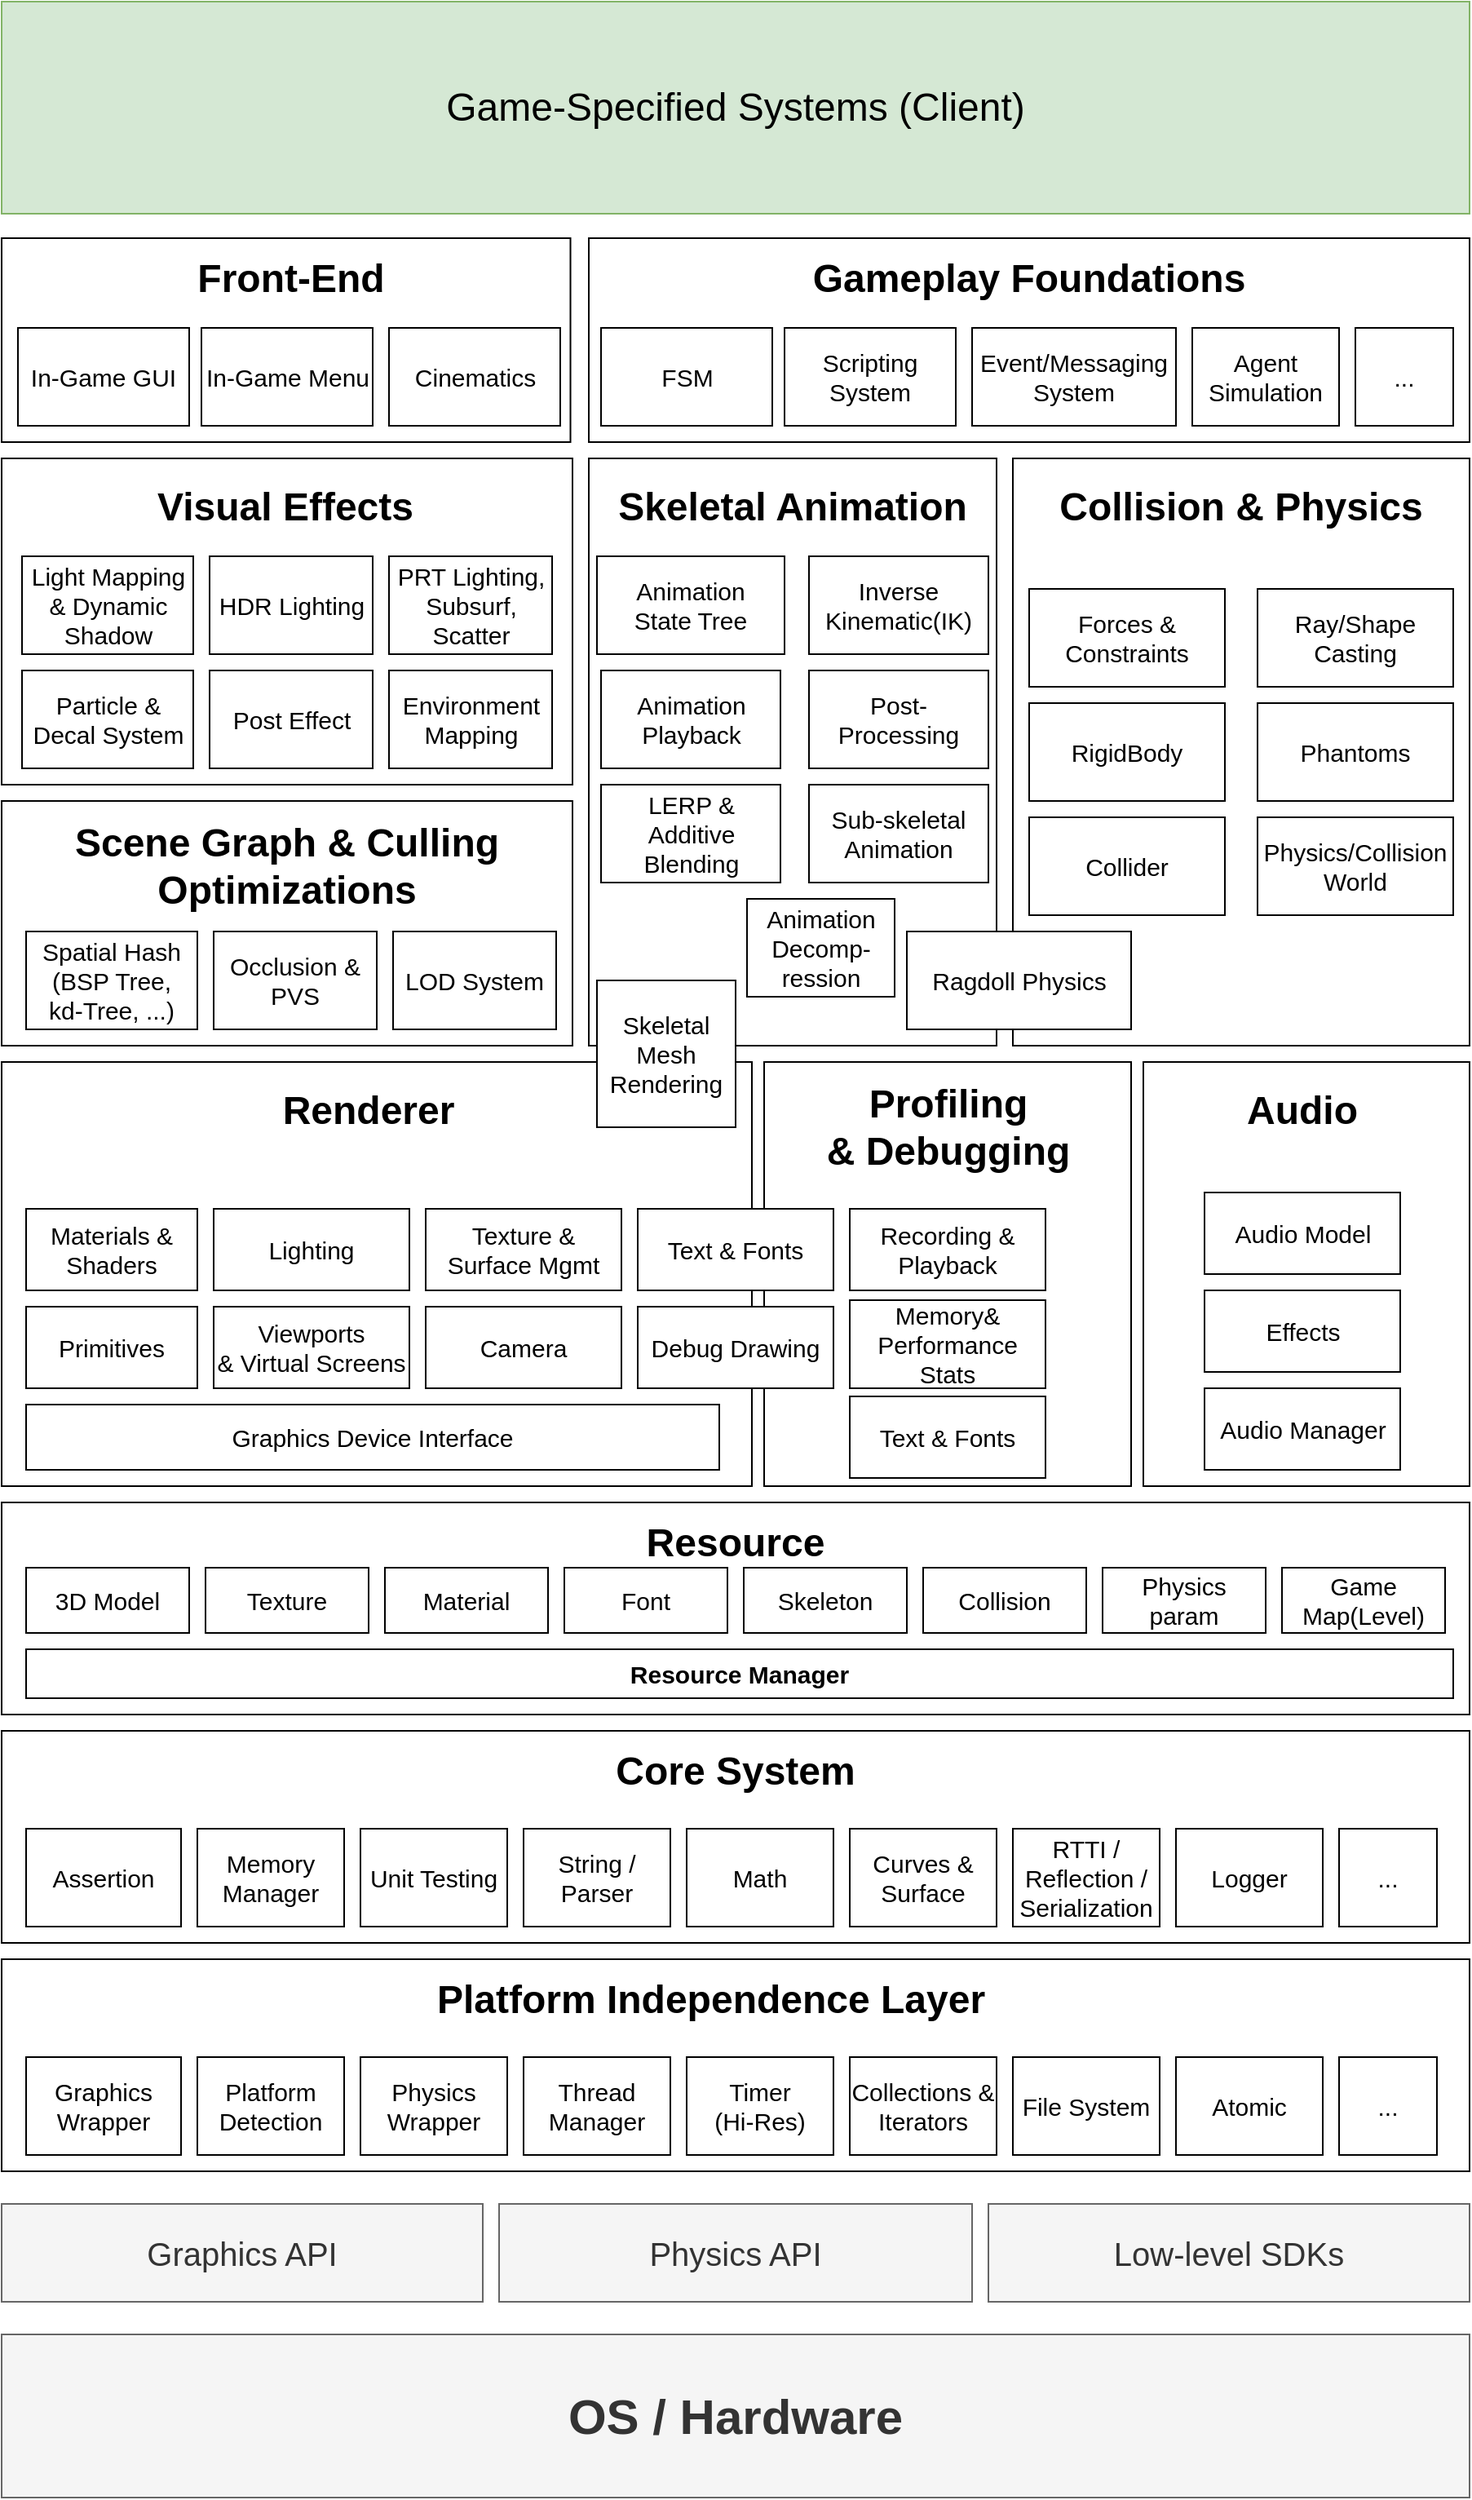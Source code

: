 <mxfile version="17.2.4" type="device"><diagram name="Page-1" id="5d7acffa-a066-3a61-03fe-96351882024d"><mxGraphModel dx="1815" dy="1868" grid="1" gridSize="10" guides="1" tooltips="1" connect="1" arrows="1" fold="1" page="1" pageScale="1" pageWidth="1100" pageHeight="850" background="#ffffff" math="0" shadow="0"><root><mxCell id="0"/><mxCell id="1" parent="0"/><mxCell id="Q8LJ1_4kMZjwJPzVwDF--1" value="OS / Hardware" style="rounded=0;whiteSpace=wrap;html=1;fontStyle=1;fontSize=30;fillColor=#f5f5f5;fontColor=#333333;strokeColor=#666666;" vertex="1" parent="1"><mxGeometry x="100" y="740" width="900" height="100" as="geometry"/></mxCell><mxCell id="Q8LJ1_4kMZjwJPzVwDF--2" value="Graphics API" style="rounded=0;whiteSpace=wrap;html=1;fontSize=20;fillColor=#f5f5f5;fontColor=#333333;strokeColor=#666666;" vertex="1" parent="1"><mxGeometry x="100" y="660" width="295" height="60" as="geometry"/></mxCell><mxCell id="Q8LJ1_4kMZjwJPzVwDF--3" value="Low-level SDKs" style="rounded=0;whiteSpace=wrap;html=1;fontSize=20;fillColor=#f5f5f5;fontColor=#333333;strokeColor=#666666;" vertex="1" parent="1"><mxGeometry x="705" y="660" width="295" height="60" as="geometry"/></mxCell><mxCell id="Q8LJ1_4kMZjwJPzVwDF--4" value="Physics API" style="rounded=0;whiteSpace=wrap;html=1;fontSize=20;fillColor=#f5f5f5;fontColor=#333333;strokeColor=#666666;" vertex="1" parent="1"><mxGeometry x="405" y="660" width="290" height="60" as="geometry"/></mxCell><mxCell id="Q8LJ1_4kMZjwJPzVwDF--5" value="" style="rounded=0;whiteSpace=wrap;html=1;fontSize=20;horizontal=1;labelPosition=center;verticalLabelPosition=middle;align=center;verticalAlign=middle;" vertex="1" parent="1"><mxGeometry x="100" y="510" width="900" height="130" as="geometry"/></mxCell><mxCell id="Q8LJ1_4kMZjwJPzVwDF--6" value="Graphics Wrapper" style="text;html=1;strokeColor=default;fillColor=none;align=center;verticalAlign=middle;whiteSpace=wrap;rounded=0;fontSize=15;" vertex="1" parent="1"><mxGeometry x="115" y="570" width="95" height="60" as="geometry"/></mxCell><mxCell id="Q8LJ1_4kMZjwJPzVwDF--9" value="Platform Detection" style="text;html=1;strokeColor=default;fillColor=none;align=center;verticalAlign=middle;whiteSpace=wrap;rounded=0;fontSize=15;" vertex="1" parent="1"><mxGeometry x="220" y="570" width="90" height="60" as="geometry"/></mxCell><mxCell id="Q8LJ1_4kMZjwJPzVwDF--10" value="Physics Wrapper" style="text;html=1;strokeColor=default;fillColor=none;align=center;verticalAlign=middle;whiteSpace=wrap;rounded=0;fontSize=15;" vertex="1" parent="1"><mxGeometry x="320" y="570" width="90" height="60" as="geometry"/></mxCell><mxCell id="Q8LJ1_4kMZjwJPzVwDF--11" value="Thread Manager" style="text;html=1;strokeColor=default;fillColor=none;align=center;verticalAlign=middle;whiteSpace=wrap;rounded=0;fontSize=15;" vertex="1" parent="1"><mxGeometry x="420" y="570" width="90" height="60" as="geometry"/></mxCell><mxCell id="Q8LJ1_4kMZjwJPzVwDF--12" value="Timer&lt;br&gt;(Hi-Res)" style="text;html=1;strokeColor=default;fillColor=none;align=center;verticalAlign=middle;whiteSpace=wrap;rounded=0;fontSize=15;" vertex="1" parent="1"><mxGeometry x="520" y="570" width="90" height="60" as="geometry"/></mxCell><mxCell id="Q8LJ1_4kMZjwJPzVwDF--13" value="Platform Independence Layer" style="text;html=1;strokeColor=none;fillColor=none;align=center;verticalAlign=middle;whiteSpace=wrap;rounded=0;labelBorderColor=none;fontSize=24;fontStyle=1" vertex="1" parent="1"><mxGeometry x="325" y="520" width="420" height="30" as="geometry"/></mxCell><mxCell id="Q8LJ1_4kMZjwJPzVwDF--14" value="Collections &amp;amp; Iterators" style="text;html=1;strokeColor=default;fillColor=none;align=center;verticalAlign=middle;whiteSpace=wrap;rounded=0;fontSize=15;" vertex="1" parent="1"><mxGeometry x="620" y="570" width="90" height="60" as="geometry"/></mxCell><mxCell id="Q8LJ1_4kMZjwJPzVwDF--15" value="File System" style="text;html=1;strokeColor=default;fillColor=none;align=center;verticalAlign=middle;whiteSpace=wrap;rounded=0;fontSize=15;" vertex="1" parent="1"><mxGeometry x="720" y="570" width="90" height="60" as="geometry"/></mxCell><mxCell id="Q8LJ1_4kMZjwJPzVwDF--16" value="Atomic" style="text;html=1;strokeColor=default;fillColor=none;align=center;verticalAlign=middle;whiteSpace=wrap;rounded=0;fontSize=15;" vertex="1" parent="1"><mxGeometry x="820" y="570" width="90" height="60" as="geometry"/></mxCell><mxCell id="Q8LJ1_4kMZjwJPzVwDF--17" value="" style="rounded=0;whiteSpace=wrap;html=1;fontSize=20;horizontal=1;labelPosition=center;verticalLabelPosition=middle;align=center;verticalAlign=middle;" vertex="1" parent="1"><mxGeometry x="100" y="370" width="900" height="130" as="geometry"/></mxCell><mxCell id="Q8LJ1_4kMZjwJPzVwDF--18" value="Core System" style="text;html=1;strokeColor=none;fillColor=none;align=center;verticalAlign=middle;whiteSpace=wrap;rounded=0;labelBorderColor=none;fontSize=24;fontStyle=1" vertex="1" parent="1"><mxGeometry x="340" y="380" width="420" height="30" as="geometry"/></mxCell><mxCell id="Q8LJ1_4kMZjwJPzVwDF--19" value="" style="rounded=0;whiteSpace=wrap;html=1;fontSize=20;horizontal=1;labelPosition=center;verticalLabelPosition=middle;align=center;verticalAlign=middle;" vertex="1" parent="1"><mxGeometry x="100" y="230" width="900" height="130" as="geometry"/></mxCell><mxCell id="Q8LJ1_4kMZjwJPzVwDF--20" value="Assertion" style="text;html=1;strokeColor=default;fillColor=none;align=center;verticalAlign=middle;whiteSpace=wrap;rounded=0;fontSize=15;" vertex="1" parent="1"><mxGeometry x="115" y="430" width="95" height="60" as="geometry"/></mxCell><mxCell id="Q8LJ1_4kMZjwJPzVwDF--21" value="Memory Manager" style="text;html=1;strokeColor=default;fillColor=none;align=center;verticalAlign=middle;whiteSpace=wrap;rounded=0;fontSize=15;" vertex="1" parent="1"><mxGeometry x="220" y="430" width="90" height="60" as="geometry"/></mxCell><mxCell id="Q8LJ1_4kMZjwJPzVwDF--22" value="Unit Testing" style="text;html=1;strokeColor=default;fillColor=none;align=center;verticalAlign=middle;whiteSpace=wrap;rounded=0;fontSize=15;" vertex="1" parent="1"><mxGeometry x="320" y="430" width="90" height="60" as="geometry"/></mxCell><mxCell id="Q8LJ1_4kMZjwJPzVwDF--23" value="String / Parser" style="text;html=1;strokeColor=default;fillColor=none;align=center;verticalAlign=middle;whiteSpace=wrap;rounded=0;fontSize=15;" vertex="1" parent="1"><mxGeometry x="420" y="430" width="90" height="60" as="geometry"/></mxCell><mxCell id="Q8LJ1_4kMZjwJPzVwDF--24" value="Math" style="text;html=1;strokeColor=default;fillColor=none;align=center;verticalAlign=middle;whiteSpace=wrap;rounded=0;fontSize=15;" vertex="1" parent="1"><mxGeometry x="520" y="430" width="90" height="60" as="geometry"/></mxCell><mxCell id="Q8LJ1_4kMZjwJPzVwDF--25" value="Curves &amp;amp; Surface" style="text;html=1;strokeColor=default;fillColor=none;align=center;verticalAlign=middle;whiteSpace=wrap;rounded=0;fontSize=15;" vertex="1" parent="1"><mxGeometry x="620" y="430" width="90" height="60" as="geometry"/></mxCell><mxCell id="Q8LJ1_4kMZjwJPzVwDF--26" value="RTTI / Reflection / Serialization" style="text;html=1;strokeColor=default;fillColor=none;align=center;verticalAlign=middle;whiteSpace=wrap;rounded=0;fontSize=15;" vertex="1" parent="1"><mxGeometry x="720" y="430" width="90" height="60" as="geometry"/></mxCell><mxCell id="Q8LJ1_4kMZjwJPzVwDF--27" value="Logger" style="text;html=1;strokeColor=default;fillColor=none;align=center;verticalAlign=middle;whiteSpace=wrap;rounded=0;fontSize=15;" vertex="1" parent="1"><mxGeometry x="820" y="430" width="90" height="60" as="geometry"/></mxCell><mxCell id="Q8LJ1_4kMZjwJPzVwDF--28" value="Resource" style="text;html=1;strokeColor=none;fillColor=none;align=center;verticalAlign=middle;whiteSpace=wrap;rounded=0;labelBorderColor=none;fontSize=24;fontStyle=1" vertex="1" parent="1"><mxGeometry x="340" y="240" width="420" height="30" as="geometry"/></mxCell><mxCell id="Q8LJ1_4kMZjwJPzVwDF--29" value="Resource Manager" style="text;html=1;strokeColor=default;fillColor=none;align=center;verticalAlign=middle;whiteSpace=wrap;rounded=0;fontSize=15;fontStyle=1" vertex="1" parent="1"><mxGeometry x="115" y="320" width="875" height="30" as="geometry"/></mxCell><mxCell id="Q8LJ1_4kMZjwJPzVwDF--30" value="3D Model" style="text;html=1;strokeColor=default;fillColor=none;align=center;verticalAlign=middle;whiteSpace=wrap;rounded=0;fontSize=15;" vertex="1" parent="1"><mxGeometry x="115" y="270" width="100" height="40" as="geometry"/></mxCell><mxCell id="Q8LJ1_4kMZjwJPzVwDF--31" value="Texture" style="text;html=1;strokeColor=default;fillColor=none;align=center;verticalAlign=middle;whiteSpace=wrap;rounded=0;fontSize=15;" vertex="1" parent="1"><mxGeometry x="225" y="270" width="100" height="40" as="geometry"/></mxCell><mxCell id="Q8LJ1_4kMZjwJPzVwDF--32" value="Material" style="text;html=1;strokeColor=default;fillColor=none;align=center;verticalAlign=middle;whiteSpace=wrap;rounded=0;fontSize=15;" vertex="1" parent="1"><mxGeometry x="335" y="270" width="100" height="40" as="geometry"/></mxCell><mxCell id="Q8LJ1_4kMZjwJPzVwDF--33" value="Font" style="text;html=1;strokeColor=default;fillColor=none;align=center;verticalAlign=middle;whiteSpace=wrap;rounded=0;fontSize=15;" vertex="1" parent="1"><mxGeometry x="445" y="270" width="100" height="40" as="geometry"/></mxCell><mxCell id="Q8LJ1_4kMZjwJPzVwDF--34" value="Skeleton" style="text;html=1;strokeColor=default;fillColor=none;align=center;verticalAlign=middle;whiteSpace=wrap;rounded=0;fontSize=15;" vertex="1" parent="1"><mxGeometry x="555" y="270" width="100" height="40" as="geometry"/></mxCell><mxCell id="Q8LJ1_4kMZjwJPzVwDF--35" value="Collision" style="text;html=1;strokeColor=default;fillColor=none;align=center;verticalAlign=middle;whiteSpace=wrap;rounded=0;fontSize=15;" vertex="1" parent="1"><mxGeometry x="665" y="270" width="100" height="40" as="geometry"/></mxCell><mxCell id="Q8LJ1_4kMZjwJPzVwDF--36" value="Physics param" style="text;html=1;strokeColor=default;fillColor=none;align=center;verticalAlign=middle;whiteSpace=wrap;rounded=0;fontSize=15;" vertex="1" parent="1"><mxGeometry x="775" y="270" width="100" height="40" as="geometry"/></mxCell><mxCell id="Q8LJ1_4kMZjwJPzVwDF--37" value="Game Map(Level)" style="text;html=1;strokeColor=default;fillColor=none;align=center;verticalAlign=middle;whiteSpace=wrap;rounded=0;fontSize=15;" vertex="1" parent="1"><mxGeometry x="885" y="270" width="100" height="40" as="geometry"/></mxCell><mxCell id="Q8LJ1_4kMZjwJPzVwDF--38" value="" style="rounded=0;whiteSpace=wrap;html=1;fontSize=20;horizontal=1;labelPosition=center;verticalLabelPosition=middle;align=center;verticalAlign=middle;" vertex="1" parent="1"><mxGeometry x="100" y="-40" width="460" height="260" as="geometry"/></mxCell><mxCell id="Q8LJ1_4kMZjwJPzVwDF--39" value="Renderer" style="text;html=1;strokeColor=none;fillColor=none;align=center;verticalAlign=middle;whiteSpace=wrap;rounded=0;labelBorderColor=none;fontSize=24;fontStyle=1" vertex="1" parent="1"><mxGeometry x="100" y="-30" width="450" height="40" as="geometry"/></mxCell><mxCell id="Q8LJ1_4kMZjwJPzVwDF--40" value="Graphics Device Interface" style="text;html=1;strokeColor=default;fillColor=none;align=center;verticalAlign=middle;whiteSpace=wrap;rounded=0;fontSize=15;" vertex="1" parent="1"><mxGeometry x="115" y="170" width="425" height="40" as="geometry"/></mxCell><mxCell id="Q8LJ1_4kMZjwJPzVwDF--41" value="Materials &amp;amp; Shaders" style="text;html=1;strokeColor=default;fillColor=none;align=center;verticalAlign=middle;whiteSpace=wrap;rounded=0;fontSize=15;" vertex="1" parent="1"><mxGeometry x="115" y="50" width="105" height="50" as="geometry"/></mxCell><mxCell id="Q8LJ1_4kMZjwJPzVwDF--42" value="Viewports &lt;br&gt;&amp;amp; Virtual Screens" style="text;html=1;strokeColor=default;fillColor=none;align=center;verticalAlign=middle;whiteSpace=wrap;rounded=0;fontSize=15;" vertex="1" parent="1"><mxGeometry x="230" y="110" width="120" height="50" as="geometry"/></mxCell><mxCell id="Q8LJ1_4kMZjwJPzVwDF--43" value="Camera" style="text;html=1;strokeColor=default;fillColor=none;align=center;verticalAlign=middle;whiteSpace=wrap;rounded=0;fontSize=15;" vertex="1" parent="1"><mxGeometry x="360" y="110" width="120" height="50" as="geometry"/></mxCell><mxCell id="Q8LJ1_4kMZjwJPzVwDF--44" value="Primitives" style="text;html=1;strokeColor=default;fillColor=none;align=center;verticalAlign=middle;whiteSpace=wrap;rounded=0;fontSize=15;" vertex="1" parent="1"><mxGeometry x="115" y="110" width="105" height="50" as="geometry"/></mxCell><mxCell id="Q8LJ1_4kMZjwJPzVwDF--45" value="Lighting" style="text;html=1;strokeColor=default;fillColor=none;align=center;verticalAlign=middle;whiteSpace=wrap;rounded=0;fontSize=15;" vertex="1" parent="1"><mxGeometry x="230" y="50" width="120" height="50" as="geometry"/></mxCell><mxCell id="Q8LJ1_4kMZjwJPzVwDF--46" value="Texture &amp;amp; Surface Mgmt" style="text;html=1;strokeColor=default;fillColor=none;align=center;verticalAlign=middle;whiteSpace=wrap;rounded=0;fontSize=15;" vertex="1" parent="1"><mxGeometry x="360" y="50" width="120" height="50" as="geometry"/></mxCell><mxCell id="Q8LJ1_4kMZjwJPzVwDF--49" value="" style="rounded=0;whiteSpace=wrap;html=1;fontSize=20;horizontal=1;labelPosition=center;verticalLabelPosition=middle;align=center;verticalAlign=middle;" vertex="1" parent="1"><mxGeometry x="567.5" y="-40" width="225" height="260" as="geometry"/></mxCell><mxCell id="Q8LJ1_4kMZjwJPzVwDF--47" value="Text &amp;amp; Fonts" style="text;html=1;strokeColor=default;fillColor=default;align=center;verticalAlign=middle;whiteSpace=wrap;rounded=0;fontSize=15;" vertex="1" parent="1"><mxGeometry x="490" y="50" width="120" height="50" as="geometry"/></mxCell><mxCell id="Q8LJ1_4kMZjwJPzVwDF--48" value="Debug Drawing" style="text;html=1;strokeColor=default;fillColor=default;align=center;verticalAlign=middle;whiteSpace=wrap;rounded=0;fontSize=15;" vertex="1" parent="1"><mxGeometry x="490" y="110" width="120" height="50" as="geometry"/></mxCell><mxCell id="Q8LJ1_4kMZjwJPzVwDF--50" value="Profiling &lt;br&gt;&amp;amp; Debugging" style="text;html=1;strokeColor=none;fillColor=none;align=center;verticalAlign=middle;whiteSpace=wrap;rounded=0;labelBorderColor=none;fontSize=24;fontStyle=1" vertex="1" parent="1"><mxGeometry x="567.5" y="-20" width="225" height="40" as="geometry"/></mxCell><mxCell id="Q8LJ1_4kMZjwJPzVwDF--51" value="Recording &amp;amp; Playback" style="text;html=1;strokeColor=default;fillColor=default;align=center;verticalAlign=middle;whiteSpace=wrap;rounded=0;fontSize=15;" vertex="1" parent="1"><mxGeometry x="620" y="50" width="120" height="50" as="geometry"/></mxCell><mxCell id="Q8LJ1_4kMZjwJPzVwDF--52" value="Memory&amp;amp; Performance Stats" style="text;html=1;strokeColor=default;fillColor=default;align=center;verticalAlign=middle;whiteSpace=wrap;rounded=0;fontSize=15;" vertex="1" parent="1"><mxGeometry x="620" y="106" width="120" height="54" as="geometry"/></mxCell><mxCell id="Q8LJ1_4kMZjwJPzVwDF--53" value="Text &amp;amp; Fonts" style="text;html=1;strokeColor=default;fillColor=default;align=center;verticalAlign=middle;whiteSpace=wrap;rounded=0;fontSize=15;" vertex="1" parent="1"><mxGeometry x="620" y="165" width="120" height="50" as="geometry"/></mxCell><mxCell id="Q8LJ1_4kMZjwJPzVwDF--54" value="..." style="text;html=1;strokeColor=default;fillColor=none;align=center;verticalAlign=middle;whiteSpace=wrap;rounded=0;fontSize=15;" vertex="1" parent="1"><mxGeometry x="920" y="430" width="60" height="60" as="geometry"/></mxCell><mxCell id="Q8LJ1_4kMZjwJPzVwDF--55" value="..." style="text;html=1;strokeColor=default;fillColor=none;align=center;verticalAlign=middle;whiteSpace=wrap;rounded=0;fontSize=15;" vertex="1" parent="1"><mxGeometry x="920" y="570" width="60" height="60" as="geometry"/></mxCell><mxCell id="Q8LJ1_4kMZjwJPzVwDF--56" value="" style="rounded=0;whiteSpace=wrap;html=1;fontSize=20;horizontal=1;labelPosition=center;verticalLabelPosition=middle;align=center;verticalAlign=middle;" vertex="1" parent="1"><mxGeometry x="800" y="-40" width="200" height="260" as="geometry"/></mxCell><mxCell id="Q8LJ1_4kMZjwJPzVwDF--57" value="Audio" style="text;html=1;strokeColor=none;fillColor=none;align=center;verticalAlign=middle;whiteSpace=wrap;rounded=0;labelBorderColor=none;fontSize=24;fontStyle=1" vertex="1" parent="1"><mxGeometry x="800" y="-30" width="195" height="40" as="geometry"/></mxCell><mxCell id="Q8LJ1_4kMZjwJPzVwDF--58" value="Audio Model" style="text;html=1;strokeColor=default;fillColor=default;align=center;verticalAlign=middle;whiteSpace=wrap;rounded=0;fontSize=15;" vertex="1" parent="1"><mxGeometry x="837.5" y="40" width="120" height="50" as="geometry"/></mxCell><mxCell id="Q8LJ1_4kMZjwJPzVwDF--59" value="Audio Manager" style="text;html=1;strokeColor=default;fillColor=default;align=center;verticalAlign=middle;whiteSpace=wrap;rounded=0;fontSize=15;" vertex="1" parent="1"><mxGeometry x="837.5" y="160" width="120" height="50" as="geometry"/></mxCell><mxCell id="Q8LJ1_4kMZjwJPzVwDF--60" value="Effects" style="text;html=1;strokeColor=default;fillColor=default;align=center;verticalAlign=middle;whiteSpace=wrap;rounded=0;fontSize=15;" vertex="1" parent="1"><mxGeometry x="837.5" y="100" width="120" height="50" as="geometry"/></mxCell><mxCell id="Q8LJ1_4kMZjwJPzVwDF--61" value="" style="rounded=0;whiteSpace=wrap;html=1;labelBorderColor=none;fontSize=24;strokeColor=default;fillColor=default;" vertex="1" parent="1"><mxGeometry x="100" y="-200" width="350" height="150" as="geometry"/></mxCell><mxCell id="Q8LJ1_4kMZjwJPzVwDF--62" value="Scene Graph &amp;amp; Culling Optimizations" style="text;html=1;strokeColor=none;fillColor=none;align=center;verticalAlign=middle;whiteSpace=wrap;rounded=0;labelBorderColor=none;fontSize=24;fontStyle=1" vertex="1" parent="1"><mxGeometry x="100" y="-180" width="350" height="40" as="geometry"/></mxCell><mxCell id="Q8LJ1_4kMZjwJPzVwDF--63" value="Spatial Hash&lt;br&gt;(BSP Tree, &lt;br&gt;kd-Tree, ...)" style="text;html=1;strokeColor=default;fillColor=none;align=center;verticalAlign=middle;whiteSpace=wrap;rounded=0;fontSize=15;" vertex="1" parent="1"><mxGeometry x="115" y="-120" width="105" height="60" as="geometry"/></mxCell><mxCell id="Q8LJ1_4kMZjwJPzVwDF--64" value="Occlusion &amp;amp; PVS" style="text;html=1;strokeColor=default;fillColor=none;align=center;verticalAlign=middle;whiteSpace=wrap;rounded=0;fontSize=15;" vertex="1" parent="1"><mxGeometry x="230" y="-120" width="100" height="60" as="geometry"/></mxCell><mxCell id="Q8LJ1_4kMZjwJPzVwDF--65" value="LOD System" style="text;html=1;strokeColor=default;fillColor=none;align=center;verticalAlign=middle;whiteSpace=wrap;rounded=0;fontSize=15;" vertex="1" parent="1"><mxGeometry x="340" y="-120" width="100" height="60" as="geometry"/></mxCell><mxCell id="Q8LJ1_4kMZjwJPzVwDF--66" value="" style="rounded=0;whiteSpace=wrap;html=1;labelBorderColor=none;fontSize=24;strokeColor=default;fillColor=default;" vertex="1" parent="1"><mxGeometry x="100" y="-410" width="350" height="200" as="geometry"/></mxCell><mxCell id="Q8LJ1_4kMZjwJPzVwDF--67" value="Visual Effects" style="text;html=1;strokeColor=none;fillColor=none;align=center;verticalAlign=middle;whiteSpace=wrap;rounded=0;labelBorderColor=none;fontSize=24;fontStyle=1" vertex="1" parent="1"><mxGeometry x="100" y="-400" width="347.5" height="40" as="geometry"/></mxCell><mxCell id="Q8LJ1_4kMZjwJPzVwDF--68" value="Light Mapping &amp;amp; Dynamic Shadow" style="text;html=1;strokeColor=default;fillColor=none;align=center;verticalAlign=middle;whiteSpace=wrap;rounded=0;fontSize=15;" vertex="1" parent="1"><mxGeometry x="112.5" y="-350" width="105" height="60" as="geometry"/></mxCell><mxCell id="Q8LJ1_4kMZjwJPzVwDF--69" value="Particle &amp;amp; Decal System" style="text;html=1;strokeColor=default;fillColor=none;align=center;verticalAlign=middle;whiteSpace=wrap;rounded=0;fontSize=15;" vertex="1" parent="1"><mxGeometry x="112.5" y="-280" width="105" height="60" as="geometry"/></mxCell><mxCell id="Q8LJ1_4kMZjwJPzVwDF--70" value="Post Effect" style="text;html=1;strokeColor=default;fillColor=none;align=center;verticalAlign=middle;whiteSpace=wrap;rounded=0;fontSize=15;" vertex="1" parent="1"><mxGeometry x="227.5" y="-280" width="100" height="60" as="geometry"/></mxCell><mxCell id="Q8LJ1_4kMZjwJPzVwDF--71" value="Environment Mapping" style="text;html=1;strokeColor=default;fillColor=none;align=center;verticalAlign=middle;whiteSpace=wrap;rounded=0;fontSize=15;" vertex="1" parent="1"><mxGeometry x="337.5" y="-280" width="100" height="60" as="geometry"/></mxCell><mxCell id="Q8LJ1_4kMZjwJPzVwDF--72" value="HDR Lighting" style="text;html=1;strokeColor=default;fillColor=none;align=center;verticalAlign=middle;whiteSpace=wrap;rounded=0;fontSize=15;" vertex="1" parent="1"><mxGeometry x="227.5" y="-350" width="100" height="60" as="geometry"/></mxCell><mxCell id="Q8LJ1_4kMZjwJPzVwDF--73" value="PRT Lighting, Subsurf, Scatter" style="text;html=1;strokeColor=default;fillColor=none;align=center;verticalAlign=middle;whiteSpace=wrap;rounded=0;fontSize=15;" vertex="1" parent="1"><mxGeometry x="337.5" y="-350" width="100" height="60" as="geometry"/></mxCell><mxCell id="Q8LJ1_4kMZjwJPzVwDF--75" value="" style="rounded=0;whiteSpace=wrap;html=1;labelBorderColor=none;fontSize=24;strokeColor=default;fillColor=default;" vertex="1" parent="1"><mxGeometry x="460" y="-410" width="250" height="360" as="geometry"/></mxCell><mxCell id="Q8LJ1_4kMZjwJPzVwDF--74" value="Skeletal Mesh Rendering" style="text;html=1;strokeColor=default;fillColor=default;align=center;verticalAlign=middle;whiteSpace=wrap;rounded=0;fontSize=15;" vertex="1" parent="1"><mxGeometry x="465" y="-90" width="85" height="90" as="geometry"/></mxCell><mxCell id="Q8LJ1_4kMZjwJPzVwDF--76" value="" style="rounded=0;whiteSpace=wrap;html=1;fontSize=20;horizontal=1;labelPosition=center;verticalLabelPosition=middle;align=center;verticalAlign=middle;" vertex="1" parent="1"><mxGeometry x="720" y="-410" width="280" height="360" as="geometry"/></mxCell><mxCell id="Q8LJ1_4kMZjwJPzVwDF--77" value="Skeletal Animation" style="text;html=1;strokeColor=none;fillColor=none;align=center;verticalAlign=middle;whiteSpace=wrap;rounded=0;labelBorderColor=none;fontSize=24;fontStyle=1" vertex="1" parent="1"><mxGeometry x="460" y="-400" width="250" height="40" as="geometry"/></mxCell><mxCell id="Q8LJ1_4kMZjwJPzVwDF--78" value="Ragdoll Physics" style="text;html=1;strokeColor=default;fillColor=default;align=center;verticalAlign=middle;whiteSpace=wrap;rounded=0;fontSize=15;" vertex="1" parent="1"><mxGeometry x="655" y="-120" width="137.5" height="60" as="geometry"/></mxCell><mxCell id="Q8LJ1_4kMZjwJPzVwDF--79" value="Animation Decomp-&lt;br&gt;ression" style="text;html=1;strokeColor=default;fillColor=default;align=center;verticalAlign=middle;whiteSpace=wrap;rounded=0;fontSize=15;" vertex="1" parent="1"><mxGeometry x="557" y="-140" width="90.5" height="60" as="geometry"/></mxCell><mxCell id="Q8LJ1_4kMZjwJPzVwDF--80" value="Forces &amp;amp; Constraints" style="text;html=1;strokeColor=default;fillColor=default;align=center;verticalAlign=middle;whiteSpace=wrap;rounded=0;fontSize=15;" vertex="1" parent="1"><mxGeometry x="730" y="-330" width="120" height="60" as="geometry"/></mxCell><mxCell id="Q8LJ1_4kMZjwJPzVwDF--81" value="Collision &amp;amp; Physics" style="text;html=1;strokeColor=none;fillColor=none;align=center;verticalAlign=middle;whiteSpace=wrap;rounded=0;labelBorderColor=none;fontSize=24;fontStyle=1" vertex="1" parent="1"><mxGeometry x="720" y="-400" width="280" height="40" as="geometry"/></mxCell><mxCell id="Q8LJ1_4kMZjwJPzVwDF--82" value="Ray/Shape Casting" style="text;html=1;strokeColor=default;fillColor=default;align=center;verticalAlign=middle;whiteSpace=wrap;rounded=0;fontSize=15;" vertex="1" parent="1"><mxGeometry x="870" y="-330" width="120" height="60" as="geometry"/></mxCell><mxCell id="Q8LJ1_4kMZjwJPzVwDF--83" value="Phantoms" style="text;html=1;strokeColor=default;fillColor=default;align=center;verticalAlign=middle;whiteSpace=wrap;rounded=0;fontSize=15;" vertex="1" parent="1"><mxGeometry x="870" y="-260" width="120" height="60" as="geometry"/></mxCell><mxCell id="Q8LJ1_4kMZjwJPzVwDF--84" value="RigidBody" style="text;html=1;strokeColor=default;fillColor=default;align=center;verticalAlign=middle;whiteSpace=wrap;rounded=0;fontSize=15;" vertex="1" parent="1"><mxGeometry x="730" y="-260" width="120" height="60" as="geometry"/></mxCell><mxCell id="Q8LJ1_4kMZjwJPzVwDF--85" value="Collider" style="text;html=1;strokeColor=default;fillColor=default;align=center;verticalAlign=middle;whiteSpace=wrap;rounded=0;fontSize=15;" vertex="1" parent="1"><mxGeometry x="730" y="-190" width="120" height="60" as="geometry"/></mxCell><mxCell id="Q8LJ1_4kMZjwJPzVwDF--86" value="Physics/Collision World" style="text;html=1;strokeColor=default;fillColor=default;align=center;verticalAlign=middle;whiteSpace=wrap;rounded=0;fontSize=15;" vertex="1" parent="1"><mxGeometry x="870" y="-190" width="120" height="60" as="geometry"/></mxCell><mxCell id="Q8LJ1_4kMZjwJPzVwDF--87" value="Animation&lt;br&gt;State Tree" style="text;html=1;strokeColor=default;fillColor=default;align=center;verticalAlign=middle;whiteSpace=wrap;rounded=0;fontSize=15;" vertex="1" parent="1"><mxGeometry x="465" y="-350" width="115" height="60" as="geometry"/></mxCell><mxCell id="Q8LJ1_4kMZjwJPzVwDF--88" value="Inverse Kinematic(IK)" style="text;html=1;strokeColor=default;fillColor=default;align=center;verticalAlign=middle;whiteSpace=wrap;rounded=0;fontSize=15;" vertex="1" parent="1"><mxGeometry x="595" y="-350" width="110" height="60" as="geometry"/></mxCell><mxCell id="Q8LJ1_4kMZjwJPzVwDF--89" value="Post-Processing" style="text;html=1;strokeColor=default;fillColor=default;align=center;verticalAlign=middle;whiteSpace=wrap;rounded=0;fontSize=15;" vertex="1" parent="1"><mxGeometry x="595" y="-280" width="110" height="60" as="geometry"/></mxCell><mxCell id="Q8LJ1_4kMZjwJPzVwDF--90" value="Animation Playback" style="text;html=1;strokeColor=default;fillColor=default;align=center;verticalAlign=middle;whiteSpace=wrap;rounded=0;fontSize=15;" vertex="1" parent="1"><mxGeometry x="467.5" y="-280" width="110" height="60" as="geometry"/></mxCell><mxCell id="Q8LJ1_4kMZjwJPzVwDF--91" value="LERP &amp;amp; Additive Blending" style="text;html=1;strokeColor=default;fillColor=default;align=center;verticalAlign=middle;whiteSpace=wrap;rounded=0;fontSize=15;" vertex="1" parent="1"><mxGeometry x="467.5" y="-210" width="110" height="60" as="geometry"/></mxCell><mxCell id="Q8LJ1_4kMZjwJPzVwDF--92" value="Sub-skeletal Animation" style="text;html=1;strokeColor=default;fillColor=default;align=center;verticalAlign=middle;whiteSpace=wrap;rounded=0;fontSize=15;" vertex="1" parent="1"><mxGeometry x="595" y="-210" width="110" height="60" as="geometry"/></mxCell><mxCell id="Q8LJ1_4kMZjwJPzVwDF--93" value="" style="rounded=0;whiteSpace=wrap;html=1;labelBorderColor=none;fontSize=24;strokeColor=default;fillColor=default;" vertex="1" parent="1"><mxGeometry x="100" y="-545" width="348.75" height="125" as="geometry"/></mxCell><mxCell id="Q8LJ1_4kMZjwJPzVwDF--94" value="Front-End" style="text;html=1;strokeColor=none;fillColor=none;align=center;verticalAlign=middle;whiteSpace=wrap;rounded=0;labelBorderColor=none;fontSize=24;fontStyle=1" vertex="1" parent="1"><mxGeometry x="105" y="-540" width="345" height="40" as="geometry"/></mxCell><mxCell id="Q8LJ1_4kMZjwJPzVwDF--95" value="In-Game GUI" style="text;html=1;strokeColor=default;fillColor=none;align=center;verticalAlign=middle;whiteSpace=wrap;rounded=0;fontSize=15;" vertex="1" parent="1"><mxGeometry x="110" y="-490" width="105" height="60" as="geometry"/></mxCell><mxCell id="Q8LJ1_4kMZjwJPzVwDF--96" value="In-Game Menu" style="text;html=1;strokeColor=default;fillColor=none;align=center;verticalAlign=middle;whiteSpace=wrap;rounded=0;fontSize=15;" vertex="1" parent="1"><mxGeometry x="222.5" y="-490" width="105" height="60" as="geometry"/></mxCell><mxCell id="Q8LJ1_4kMZjwJPzVwDF--97" value="Cinematics" style="text;html=1;strokeColor=default;fillColor=none;align=center;verticalAlign=middle;whiteSpace=wrap;rounded=0;fontSize=15;" vertex="1" parent="1"><mxGeometry x="337.5" y="-490" width="105" height="60" as="geometry"/></mxCell><mxCell id="Q8LJ1_4kMZjwJPzVwDF--98" value="" style="rounded=0;whiteSpace=wrap;html=1;labelBorderColor=none;fontSize=24;strokeColor=default;fillColor=default;" vertex="1" parent="1"><mxGeometry x="460" y="-545" width="540" height="125" as="geometry"/></mxCell><mxCell id="Q8LJ1_4kMZjwJPzVwDF--99" value="Gameplay Foundations" style="text;html=1;strokeColor=none;fillColor=none;align=center;verticalAlign=middle;whiteSpace=wrap;rounded=0;labelBorderColor=none;fontSize=24;fontStyle=1" vertex="1" parent="1"><mxGeometry x="460" y="-540" width="540" height="40" as="geometry"/></mxCell><mxCell id="Q8LJ1_4kMZjwJPzVwDF--100" value="FSM" style="text;html=1;strokeColor=default;fillColor=none;align=center;verticalAlign=middle;whiteSpace=wrap;rounded=0;fontSize=15;" vertex="1" parent="1"><mxGeometry x="467.5" y="-490" width="105" height="60" as="geometry"/></mxCell><mxCell id="Q8LJ1_4kMZjwJPzVwDF--101" value="Scripting System" style="text;html=1;strokeColor=default;fillColor=none;align=center;verticalAlign=middle;whiteSpace=wrap;rounded=0;fontSize=15;" vertex="1" parent="1"><mxGeometry x="580" y="-490" width="105" height="60" as="geometry"/></mxCell><mxCell id="Q8LJ1_4kMZjwJPzVwDF--102" value="Event/Messaging System" style="text;html=1;strokeColor=default;fillColor=none;align=center;verticalAlign=middle;whiteSpace=wrap;rounded=0;fontSize=15;" vertex="1" parent="1"><mxGeometry x="695" y="-490" width="125" height="60" as="geometry"/></mxCell><mxCell id="Q8LJ1_4kMZjwJPzVwDF--103" value="Agent &lt;br&gt;Simulation" style="text;html=1;strokeColor=default;fillColor=none;align=center;verticalAlign=middle;whiteSpace=wrap;rounded=0;fontSize=15;" vertex="1" parent="1"><mxGeometry x="830" y="-490" width="90" height="60" as="geometry"/></mxCell><mxCell id="Q8LJ1_4kMZjwJPzVwDF--104" value="..." style="text;html=1;strokeColor=default;fillColor=none;align=center;verticalAlign=middle;whiteSpace=wrap;rounded=0;fontSize=15;" vertex="1" parent="1"><mxGeometry x="930" y="-490" width="60" height="60" as="geometry"/></mxCell><mxCell id="Q8LJ1_4kMZjwJPzVwDF--105" value="Game-Specified Systems (Client)" style="rounded=0;whiteSpace=wrap;html=1;labelBorderColor=none;fontSize=24;strokeColor=#82b366;fillColor=#d5e8d4;" vertex="1" parent="1"><mxGeometry x="100" y="-690" width="900" height="130" as="geometry"/></mxCell></root></mxGraphModel></diagram></mxfile>
